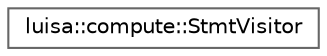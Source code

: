 digraph "类继承关系图"
{
 // LATEX_PDF_SIZE
  bgcolor="transparent";
  edge [fontname=Helvetica,fontsize=10,labelfontname=Helvetica,labelfontsize=10];
  node [fontname=Helvetica,fontsize=10,shape=box,height=0.2,width=0.4];
  rankdir="LR";
  Node0 [id="Node000000",label="luisa::compute::StmtVisitor",height=0.2,width=0.4,color="grey40", fillcolor="white", style="filled",URL="$structluisa_1_1compute_1_1_stmt_visitor.html",tooltip=" "];
}
